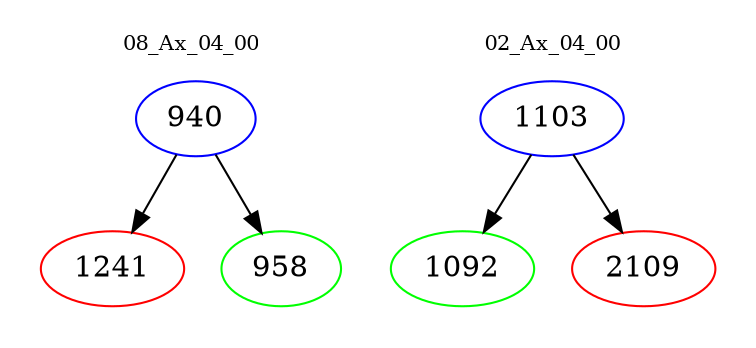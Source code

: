 digraph{
subgraph cluster_0 {
color = white
label = "08_Ax_04_00";
fontsize=10;
T0_940 [label="940", color="blue"]
T0_940 -> T0_1241 [color="black"]
T0_1241 [label="1241", color="red"]
T0_940 -> T0_958 [color="black"]
T0_958 [label="958", color="green"]
}
subgraph cluster_1 {
color = white
label = "02_Ax_04_00";
fontsize=10;
T1_1103 [label="1103", color="blue"]
T1_1103 -> T1_1092 [color="black"]
T1_1092 [label="1092", color="green"]
T1_1103 -> T1_2109 [color="black"]
T1_2109 [label="2109", color="red"]
}
}
